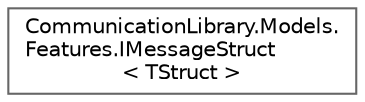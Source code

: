 digraph "Йерархия на класовете Графичен вид"
{
 // LATEX_PDF_SIZE
  bgcolor="transparent";
  edge [fontname=Helvetica,fontsize=10,labelfontname=Helvetica,labelfontsize=10];
  node [fontname=Helvetica,fontsize=10,shape=box,height=0.2,width=0.4];
  rankdir="LR";
  Node0 [label="CommunicationLibrary.Models.\lFeatures.IMessageStruct\l\< TStruct \>",height=0.2,width=0.4,color="grey40", fillcolor="white", style="filled",URL="$interface_communication_library_1_1_models_1_1_features_1_1_i_message_struct.html",tooltip=" "];
}
